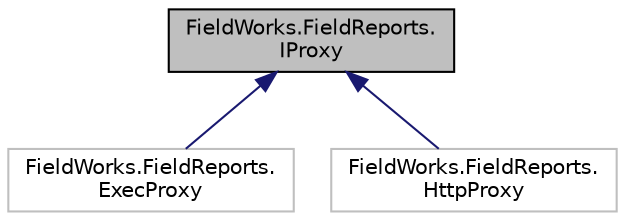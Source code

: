 digraph "FieldWorks.FieldReports.IProxy"
{
 // LATEX_PDF_SIZE
  edge [fontname="Helvetica",fontsize="10",labelfontname="Helvetica",labelfontsize="10"];
  node [fontname="Helvetica",fontsize="10",shape=record];
  Node1 [label="FieldWorks.FieldReports.\lIProxy",height=0.2,width=0.4,color="black", fillcolor="grey75", style="filled", fontcolor="black",tooltip="Field Reportsの機能を呼び出すためのProxyインターフェースです。"];
  Node1 -> Node2 [dir="back",color="midnightblue",fontsize="10",style="solid",fontname="Helvetica"];
  Node2 [label="FieldWorks.FieldReports.\lExecProxy",height=0.2,width=0.4,color="grey75", fillcolor="white", style="filled",tooltip=" "];
  Node1 -> Node3 [dir="back",color="midnightblue",fontsize="10",style="solid",fontname="Helvetica"];
  Node3 [label="FieldWorks.FieldReports.\lHttpProxy",height=0.2,width=0.4,color="grey75", fillcolor="white", style="filled",tooltip=" "];
}
